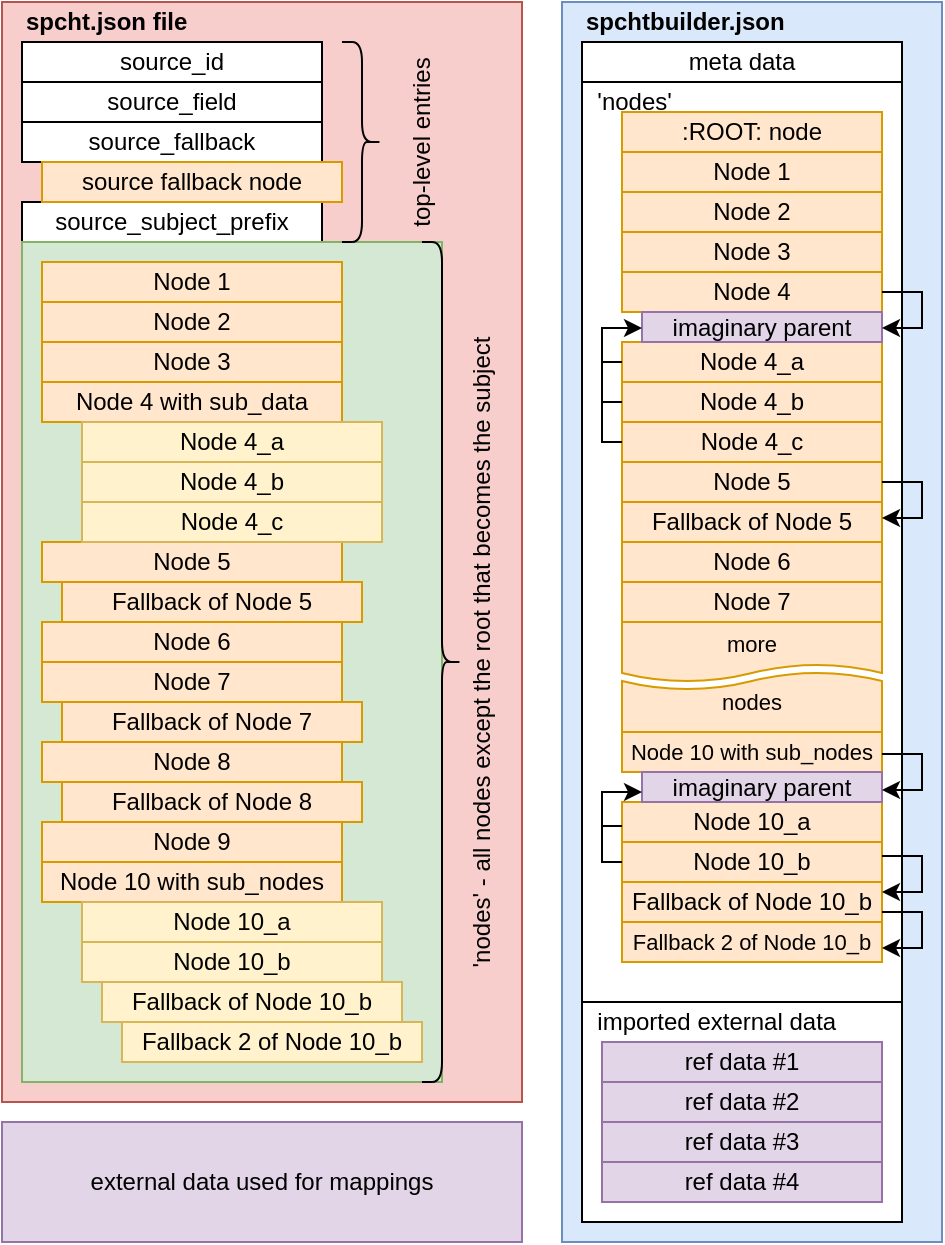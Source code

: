 <mxfile version="16.6.1" type="device"><diagram id="4I0pGFUYPl2344N--Hj8" name="Page-1"><mxGraphModel dx="813" dy="459" grid="1" gridSize="10" guides="1" tooltips="1" connect="1" arrows="1" fold="1" page="1" pageScale="1" pageWidth="1654" pageHeight="1169" math="0" shadow="0"><root><mxCell id="0"/><mxCell id="1" parent="0"/><mxCell id="HKCAvlTjTk_x5vK0jLI4-1" value="" style="rounded=0;whiteSpace=wrap;html=1;fillColor=#f8cecc;strokeColor=#b85450;" vertex="1" parent="1"><mxGeometry x="40" y="30" width="260" height="550" as="geometry"/></mxCell><mxCell id="HKCAvlTjTk_x5vK0jLI4-2" value="source_id" style="rounded=0;whiteSpace=wrap;html=1;" vertex="1" parent="1"><mxGeometry x="50" y="50" width="150" height="20" as="geometry"/></mxCell><mxCell id="HKCAvlTjTk_x5vK0jLI4-3" value="source_field" style="rounded=0;whiteSpace=wrap;html=1;" vertex="1" parent="1"><mxGeometry x="50" y="70" width="150" height="20" as="geometry"/></mxCell><mxCell id="HKCAvlTjTk_x5vK0jLI4-4" value="source_fallback" style="rounded=0;whiteSpace=wrap;html=1;" vertex="1" parent="1"><mxGeometry x="50" y="90" width="150" height="20" as="geometry"/></mxCell><mxCell id="HKCAvlTjTk_x5vK0jLI4-5" value="source_subject_prefix" style="rounded=0;whiteSpace=wrap;html=1;" vertex="1" parent="1"><mxGeometry x="50" y="130" width="150" height="20" as="geometry"/></mxCell><mxCell id="HKCAvlTjTk_x5vK0jLI4-6" value="" style="rounded=0;whiteSpace=wrap;html=1;fillColor=#d5e8d4;strokeColor=#82b366;" vertex="1" parent="1"><mxGeometry x="50" y="150" width="210" height="420" as="geometry"/></mxCell><mxCell id="HKCAvlTjTk_x5vK0jLI4-7" value="external data used for mappings" style="rounded=0;whiteSpace=wrap;html=1;fillColor=#e1d5e7;strokeColor=#9673a6;" vertex="1" parent="1"><mxGeometry x="40" y="590" width="260" height="60" as="geometry"/></mxCell><mxCell id="HKCAvlTjTk_x5vK0jLI4-8" value="Node 1" style="rounded=0;whiteSpace=wrap;html=1;fillColor=#ffe6cc;strokeColor=#d79b00;" vertex="1" parent="1"><mxGeometry x="60" y="160" width="150" height="20" as="geometry"/></mxCell><mxCell id="HKCAvlTjTk_x5vK0jLI4-9" value="Node 2" style="rounded=0;whiteSpace=wrap;html=1;fillColor=#ffe6cc;strokeColor=#d79b00;" vertex="1" parent="1"><mxGeometry x="60" y="180" width="150" height="20" as="geometry"/></mxCell><mxCell id="HKCAvlTjTk_x5vK0jLI4-10" value="Node 3" style="rounded=0;whiteSpace=wrap;html=1;fillColor=#ffe6cc;strokeColor=#d79b00;" vertex="1" parent="1"><mxGeometry x="60" y="200" width="150" height="20" as="geometry"/></mxCell><mxCell id="HKCAvlTjTk_x5vK0jLI4-11" value="Node 4 with sub_data" style="rounded=0;whiteSpace=wrap;html=1;fillColor=#ffe6cc;strokeColor=#d79b00;" vertex="1" parent="1"><mxGeometry x="60" y="220" width="150" height="20" as="geometry"/></mxCell><mxCell id="HKCAvlTjTk_x5vK0jLI4-12" value="Node 4_a" style="rounded=0;whiteSpace=wrap;html=1;fillColor=#fff2cc;strokeColor=#d6b656;" vertex="1" parent="1"><mxGeometry x="80" y="240" width="150" height="20" as="geometry"/></mxCell><mxCell id="HKCAvlTjTk_x5vK0jLI4-13" value="Node 5" style="rounded=0;whiteSpace=wrap;html=1;fillColor=#ffe6cc;strokeColor=#d79b00;" vertex="1" parent="1"><mxGeometry x="60" y="300" width="150" height="20" as="geometry"/></mxCell><mxCell id="HKCAvlTjTk_x5vK0jLI4-14" value="Node 4_b" style="rounded=0;whiteSpace=wrap;html=1;fillColor=#fff2cc;strokeColor=#d6b656;" vertex="1" parent="1"><mxGeometry x="80" y="260" width="150" height="20" as="geometry"/></mxCell><mxCell id="HKCAvlTjTk_x5vK0jLI4-15" value="Node 4_c" style="rounded=0;whiteSpace=wrap;html=1;fillColor=#fff2cc;strokeColor=#d6b656;" vertex="1" parent="1"><mxGeometry x="80" y="280" width="150" height="20" as="geometry"/></mxCell><mxCell id="HKCAvlTjTk_x5vK0jLI4-17" value="Fallback of Node 5" style="rounded=0;whiteSpace=wrap;html=1;fillColor=#ffe6cc;strokeColor=#d79b00;" vertex="1" parent="1"><mxGeometry x="70" y="320" width="150" height="20" as="geometry"/></mxCell><mxCell id="HKCAvlTjTk_x5vK0jLI4-18" value="Node 6" style="rounded=0;whiteSpace=wrap;html=1;fillColor=#ffe6cc;strokeColor=#d79b00;" vertex="1" parent="1"><mxGeometry x="60" y="340" width="150" height="20" as="geometry"/></mxCell><mxCell id="HKCAvlTjTk_x5vK0jLI4-19" value="Node 7" style="rounded=0;whiteSpace=wrap;html=1;fillColor=#ffe6cc;strokeColor=#d79b00;" vertex="1" parent="1"><mxGeometry x="60" y="360" width="150" height="20" as="geometry"/></mxCell><mxCell id="HKCAvlTjTk_x5vK0jLI4-20" value="Fallback of Node 7" style="rounded=0;whiteSpace=wrap;html=1;fillColor=#ffe6cc;strokeColor=#d79b00;" vertex="1" parent="1"><mxGeometry x="70" y="380" width="150" height="20" as="geometry"/></mxCell><mxCell id="HKCAvlTjTk_x5vK0jLI4-21" value="Node 8" style="rounded=0;whiteSpace=wrap;html=1;fillColor=#ffe6cc;strokeColor=#d79b00;" vertex="1" parent="1"><mxGeometry x="60" y="400" width="150" height="20" as="geometry"/></mxCell><mxCell id="HKCAvlTjTk_x5vK0jLI4-22" value="Fallback of Node 8" style="rounded=0;whiteSpace=wrap;html=1;fillColor=#ffe6cc;strokeColor=#d79b00;" vertex="1" parent="1"><mxGeometry x="70" y="420" width="150" height="20" as="geometry"/></mxCell><mxCell id="HKCAvlTjTk_x5vK0jLI4-23" value="Node 9" style="rounded=0;whiteSpace=wrap;html=1;fillColor=#ffe6cc;strokeColor=#d79b00;" vertex="1" parent="1"><mxGeometry x="60" y="440" width="150" height="20" as="geometry"/></mxCell><mxCell id="HKCAvlTjTk_x5vK0jLI4-24" value="Node 10 with sub_nodes" style="rounded=0;whiteSpace=wrap;html=1;fillColor=#ffe6cc;strokeColor=#d79b00;" vertex="1" parent="1"><mxGeometry x="60" y="460" width="150" height="20" as="geometry"/></mxCell><mxCell id="HKCAvlTjTk_x5vK0jLI4-25" value="Node 10_a" style="rounded=0;whiteSpace=wrap;html=1;fillColor=#fff2cc;strokeColor=#d6b656;" vertex="1" parent="1"><mxGeometry x="80" y="480" width="150" height="20" as="geometry"/></mxCell><mxCell id="HKCAvlTjTk_x5vK0jLI4-26" value="Node 10_b" style="rounded=0;whiteSpace=wrap;html=1;fillColor=#fff2cc;strokeColor=#d6b656;" vertex="1" parent="1"><mxGeometry x="80" y="500" width="150" height="20" as="geometry"/></mxCell><mxCell id="HKCAvlTjTk_x5vK0jLI4-27" value="Fallback of Node 10_b" style="rounded=0;whiteSpace=wrap;html=1;fillColor=#fff2cc;strokeColor=#d6b656;" vertex="1" parent="1"><mxGeometry x="90" y="520" width="150" height="20" as="geometry"/></mxCell><mxCell id="HKCAvlTjTk_x5vK0jLI4-28" value="Fallback 2 of Node 10_b" style="rounded=0;whiteSpace=wrap;html=1;fillColor=#fff2cc;strokeColor=#d6b656;" vertex="1" parent="1"><mxGeometry x="100" y="540" width="150" height="20" as="geometry"/></mxCell><mxCell id="HKCAvlTjTk_x5vK0jLI4-29" value="source fallback node" style="rounded=0;whiteSpace=wrap;html=1;fillColor=#ffe6cc;strokeColor=#d79b00;" vertex="1" parent="1"><mxGeometry x="60" y="110" width="150" height="20" as="geometry"/></mxCell><mxCell id="HKCAvlTjTk_x5vK0jLI4-30" value="&lt;b&gt;spcht.json file&lt;br&gt;&lt;/b&gt;" style="text;html=1;strokeColor=none;fillColor=none;align=left;verticalAlign=middle;whiteSpace=wrap;rounded=0;" vertex="1" parent="1"><mxGeometry x="50" y="30" width="230" height="20" as="geometry"/></mxCell><mxCell id="HKCAvlTjTk_x5vK0jLI4-31" value="" style="shape=curlyBracket;whiteSpace=wrap;html=1;rounded=1;flipH=1;fontFamily=Helvetica;" vertex="1" parent="1"><mxGeometry x="210" y="50" width="20" height="100" as="geometry"/></mxCell><mxCell id="HKCAvlTjTk_x5vK0jLI4-32" value="top-level entries" style="text;html=1;strokeColor=none;fillColor=none;align=center;verticalAlign=middle;whiteSpace=wrap;rounded=0;fontFamily=Helvetica;rotation=-90;" vertex="1" parent="1"><mxGeometry x="200" y="85" width="100" height="30" as="geometry"/></mxCell><mxCell id="HKCAvlTjTk_x5vK0jLI4-33" value="" style="shape=curlyBracket;whiteSpace=wrap;html=1;rounded=1;flipH=1;fontFamily=Helvetica;" vertex="1" parent="1"><mxGeometry x="250" y="150" width="20" height="420" as="geometry"/></mxCell><mxCell id="HKCAvlTjTk_x5vK0jLI4-34" value="'nodes' - all nodes except the root that becomes the subject" style="text;html=1;strokeColor=none;fillColor=none;align=center;verticalAlign=middle;whiteSpace=wrap;rounded=0;fontFamily=Helvetica;rotation=-90;" vertex="1" parent="1"><mxGeometry x="70" y="340" width="420" height="30" as="geometry"/></mxCell><mxCell id="HKCAvlTjTk_x5vK0jLI4-36" value="" style="rounded=0;whiteSpace=wrap;html=1;fontFamily=Helvetica;fillColor=#dae8fc;strokeColor=#6c8ebf;" vertex="1" parent="1"><mxGeometry x="320" y="30" width="190" height="620" as="geometry"/></mxCell><mxCell id="HKCAvlTjTk_x5vK0jLI4-37" value="meta data" style="rounded=0;whiteSpace=wrap;html=1;" vertex="1" parent="1"><mxGeometry x="330" y="50" width="160" height="20" as="geometry"/></mxCell><mxCell id="HKCAvlTjTk_x5vK0jLI4-38" value="" style="rounded=0;whiteSpace=wrap;html=1;" vertex="1" parent="1"><mxGeometry x="330" y="70" width="160" height="460" as="geometry"/></mxCell><mxCell id="HKCAvlTjTk_x5vK0jLI4-39" value="&amp;nbsp; 'nodes'" style="text;html=1;strokeColor=none;fillColor=none;align=left;verticalAlign=middle;whiteSpace=wrap;rounded=0;fontFamily=Helvetica;" vertex="1" parent="1"><mxGeometry x="329" y="70" width="140" height="20" as="geometry"/></mxCell><mxCell id="HKCAvlTjTk_x5vK0jLI4-40" value=":ROOT: node" style="rounded=0;whiteSpace=wrap;html=1;fillColor=#ffe6cc;strokeColor=#d79b00;" vertex="1" parent="1"><mxGeometry x="350" y="85" width="130" height="20" as="geometry"/></mxCell><mxCell id="HKCAvlTjTk_x5vK0jLI4-41" value="Node 1" style="rounded=0;whiteSpace=wrap;html=1;fillColor=#ffe6cc;strokeColor=#d79b00;" vertex="1" parent="1"><mxGeometry x="350" y="105" width="130" height="20" as="geometry"/></mxCell><mxCell id="HKCAvlTjTk_x5vK0jLI4-42" value="Node 2" style="rounded=0;whiteSpace=wrap;html=1;fillColor=#ffe6cc;strokeColor=#d79b00;" vertex="1" parent="1"><mxGeometry x="350" y="125" width="130" height="20" as="geometry"/></mxCell><mxCell id="HKCAvlTjTk_x5vK0jLI4-43" value="Node 3" style="rounded=0;whiteSpace=wrap;html=1;fillColor=#ffe6cc;strokeColor=#d79b00;" vertex="1" parent="1"><mxGeometry x="350" y="145" width="130" height="20" as="geometry"/></mxCell><mxCell id="HKCAvlTjTk_x5vK0jLI4-44" value="Node 4" style="rounded=0;whiteSpace=wrap;html=1;fillColor=#ffe6cc;strokeColor=#d79b00;" vertex="1" parent="1"><mxGeometry x="350" y="165" width="130" height="20" as="geometry"/></mxCell><mxCell id="HKCAvlTjTk_x5vK0jLI4-45" value="Node 5" style="rounded=0;whiteSpace=wrap;html=1;fillColor=#ffe6cc;strokeColor=#d79b00;" vertex="1" parent="1"><mxGeometry x="350" y="260" width="130" height="20" as="geometry"/></mxCell><mxCell id="HKCAvlTjTk_x5vK0jLI4-46" value="Node 4_a" style="rounded=0;whiteSpace=wrap;html=1;fillColor=#ffe6cc;strokeColor=#d79b00;" vertex="1" parent="1"><mxGeometry x="350" y="200" width="130" height="20" as="geometry"/></mxCell><mxCell id="HKCAvlTjTk_x5vK0jLI4-47" value="Node 4_b" style="rounded=0;whiteSpace=wrap;html=1;fillColor=#ffe6cc;strokeColor=#d79b00;" vertex="1" parent="1"><mxGeometry x="350" y="220" width="130" height="20" as="geometry"/></mxCell><mxCell id="HKCAvlTjTk_x5vK0jLI4-48" value="Node 4_c" style="rounded=0;whiteSpace=wrap;html=1;fillColor=#ffe6cc;strokeColor=#d79b00;" vertex="1" parent="1"><mxGeometry x="350" y="240" width="130" height="20" as="geometry"/></mxCell><mxCell id="HKCAvlTjTk_x5vK0jLI4-49" value="imaginary parent" style="rounded=0;whiteSpace=wrap;html=1;fontFamily=Helvetica;fillColor=#e1d5e7;strokeColor=#9673a6;" vertex="1" parent="1"><mxGeometry x="360" y="185" width="120" height="15" as="geometry"/></mxCell><mxCell id="HKCAvlTjTk_x5vK0jLI4-51" value="" style="endArrow=classic;html=1;rounded=0;fontFamily=Helvetica;exitX=1;exitY=0.5;exitDx=0;exitDy=0;" edge="1" parent="1" source="HKCAvlTjTk_x5vK0jLI4-44"><mxGeometry width="50" height="50" relative="1" as="geometry"><mxPoint x="500" y="220" as="sourcePoint"/><mxPoint x="480" y="193" as="targetPoint"/><Array as="points"><mxPoint x="500" y="175"/><mxPoint x="500" y="193"/></Array></mxGeometry></mxCell><mxCell id="HKCAvlTjTk_x5vK0jLI4-52" value="" style="endArrow=classic;html=1;rounded=0;fontFamily=Helvetica;exitX=0;exitY=0.5;exitDx=0;exitDy=0;" edge="1" parent="1" source="HKCAvlTjTk_x5vK0jLI4-46"><mxGeometry width="50" height="50" relative="1" as="geometry"><mxPoint x="309" y="220" as="sourcePoint"/><mxPoint x="360" y="193" as="targetPoint"/><Array as="points"><mxPoint x="340" y="210"/><mxPoint x="340" y="193"/></Array></mxGeometry></mxCell><mxCell id="HKCAvlTjTk_x5vK0jLI4-54" value="" style="endArrow=none;html=1;rounded=0;fontFamily=Helvetica;entryX=0;entryY=0.5;entryDx=0;entryDy=0;" edge="1" parent="1" target="HKCAvlTjTk_x5vK0jLI4-47"><mxGeometry width="50" height="50" relative="1" as="geometry"><mxPoint x="340" y="210" as="sourcePoint"/><mxPoint x="380" y="220" as="targetPoint"/><Array as="points"><mxPoint x="340" y="230"/></Array></mxGeometry></mxCell><mxCell id="HKCAvlTjTk_x5vK0jLI4-55" value="" style="endArrow=none;html=1;rounded=0;fontFamily=Helvetica;entryX=0;entryY=0.5;entryDx=0;entryDy=0;" edge="1" parent="1"><mxGeometry width="50" height="50" relative="1" as="geometry"><mxPoint x="340" y="230" as="sourcePoint"/><mxPoint x="350" y="250" as="targetPoint"/><Array as="points"><mxPoint x="340" y="250"/></Array></mxGeometry></mxCell><mxCell id="HKCAvlTjTk_x5vK0jLI4-56" value="Fallback of Node 5" style="rounded=0;whiteSpace=wrap;html=1;fillColor=#ffe6cc;strokeColor=#d79b00;" vertex="1" parent="1"><mxGeometry x="350" y="280" width="130" height="20" as="geometry"/></mxCell><mxCell id="HKCAvlTjTk_x5vK0jLI4-57" value="" style="endArrow=classic;html=1;rounded=0;fontFamily=Helvetica;exitX=1;exitY=0.5;exitDx=0;exitDy=0;" edge="1" parent="1"><mxGeometry width="50" height="50" relative="1" as="geometry"><mxPoint x="480" y="270" as="sourcePoint"/><mxPoint x="480" y="288" as="targetPoint"/><Array as="points"><mxPoint x="500" y="270"/><mxPoint x="500" y="288"/></Array></mxGeometry></mxCell><mxCell id="HKCAvlTjTk_x5vK0jLI4-58" value="&lt;font style=&quot;font-size: 11px&quot;&gt;Node 10 with sub_nodes&lt;/font&gt;" style="rounded=0;whiteSpace=wrap;html=1;fillColor=#ffe6cc;strokeColor=#d79b00;" vertex="1" parent="1"><mxGeometry x="350" y="395" width="130" height="20" as="geometry"/></mxCell><mxCell id="HKCAvlTjTk_x5vK0jLI4-59" value="Node 10_a" style="rounded=0;whiteSpace=wrap;html=1;fillColor=#ffe6cc;strokeColor=#d79b00;" vertex="1" parent="1"><mxGeometry x="350" y="430" width="130" height="20" as="geometry"/></mxCell><mxCell id="HKCAvlTjTk_x5vK0jLI4-60" value="Node 10_b" style="rounded=0;whiteSpace=wrap;html=1;fillColor=#ffe6cc;strokeColor=#d79b00;" vertex="1" parent="1"><mxGeometry x="350" y="450" width="130" height="20" as="geometry"/></mxCell><mxCell id="HKCAvlTjTk_x5vK0jLI4-61" value="Fallback of Node 10_b" style="rounded=0;whiteSpace=wrap;html=1;fillColor=#ffe6cc;strokeColor=#d79b00;" vertex="1" parent="1"><mxGeometry x="350" y="470" width="130" height="20" as="geometry"/></mxCell><mxCell id="HKCAvlTjTk_x5vK0jLI4-62" value="&lt;font style=&quot;font-size: 11px&quot;&gt;Fallback 2 of Node 10_b&lt;/font&gt;" style="rounded=0;whiteSpace=wrap;html=1;fillColor=#ffe6cc;strokeColor=#d79b00;" vertex="1" parent="1"><mxGeometry x="350" y="490" width="130" height="20" as="geometry"/></mxCell><mxCell id="HKCAvlTjTk_x5vK0jLI4-63" value="imaginary parent" style="rounded=0;whiteSpace=wrap;html=1;fontFamily=Helvetica;fillColor=#e1d5e7;strokeColor=#9673a6;" vertex="1" parent="1"><mxGeometry x="360" y="415" width="120" height="15" as="geometry"/></mxCell><mxCell id="HKCAvlTjTk_x5vK0jLI4-64" value="" style="endArrow=classic;html=1;rounded=0;fontFamily=Helvetica;exitX=1;exitY=0.5;exitDx=0;exitDy=0;" edge="1" parent="1"><mxGeometry width="50" height="50" relative="1" as="geometry"><mxPoint x="480" y="406" as="sourcePoint"/><mxPoint x="480" y="424" as="targetPoint"/><Array as="points"><mxPoint x="500" y="406"/><mxPoint x="500" y="424"/></Array></mxGeometry></mxCell><mxCell id="HKCAvlTjTk_x5vK0jLI4-65" value="" style="endArrow=classic;html=1;rounded=0;fontFamily=Helvetica;exitX=0;exitY=0.5;exitDx=0;exitDy=0;" edge="1" parent="1"><mxGeometry width="50" height="50" relative="1" as="geometry"><mxPoint x="350" y="442" as="sourcePoint"/><mxPoint x="360" y="425" as="targetPoint"/><Array as="points"><mxPoint x="340" y="442"/><mxPoint x="340" y="425"/></Array></mxGeometry></mxCell><mxCell id="HKCAvlTjTk_x5vK0jLI4-66" value="" style="endArrow=none;html=1;rounded=0;fontFamily=Helvetica;entryX=0;entryY=0.5;entryDx=0;entryDy=0;" edge="1" parent="1"><mxGeometry width="50" height="50" relative="1" as="geometry"><mxPoint x="340" y="440" as="sourcePoint"/><mxPoint x="350" y="460" as="targetPoint"/><Array as="points"><mxPoint x="340" y="460"/></Array></mxGeometry></mxCell><mxCell id="HKCAvlTjTk_x5vK0jLI4-67" value="" style="endArrow=classic;html=1;rounded=0;fontFamily=Helvetica;exitX=1;exitY=0.5;exitDx=0;exitDy=0;" edge="1" parent="1"><mxGeometry width="50" height="50" relative="1" as="geometry"><mxPoint x="480" y="457" as="sourcePoint"/><mxPoint x="480" y="475" as="targetPoint"/><Array as="points"><mxPoint x="500" y="457"/><mxPoint x="500" y="475"/></Array></mxGeometry></mxCell><mxCell id="HKCAvlTjTk_x5vK0jLI4-68" value="" style="endArrow=classic;html=1;rounded=0;fontFamily=Helvetica;exitX=1;exitY=0.5;exitDx=0;exitDy=0;" edge="1" parent="1"><mxGeometry width="50" height="50" relative="1" as="geometry"><mxPoint x="480" y="485" as="sourcePoint"/><mxPoint x="480" y="503" as="targetPoint"/><Array as="points"><mxPoint x="500" y="485"/><mxPoint x="500" y="503"/></Array></mxGeometry></mxCell><mxCell id="HKCAvlTjTk_x5vK0jLI4-69" value="&lt;b&gt;spchtbuilder.json&lt;/b&gt;" style="text;html=1;strokeColor=none;fillColor=none;align=left;verticalAlign=middle;whiteSpace=wrap;rounded=0;" vertex="1" parent="1"><mxGeometry x="330" y="30" width="170" height="20" as="geometry"/></mxCell><mxCell id="HKCAvlTjTk_x5vK0jLI4-70" value="Node 6" style="rounded=0;whiteSpace=wrap;html=1;fillColor=#ffe6cc;strokeColor=#d79b00;" vertex="1" parent="1"><mxGeometry x="350" y="300" width="130" height="20" as="geometry"/></mxCell><mxCell id="HKCAvlTjTk_x5vK0jLI4-71" value="Node 7" style="rounded=0;whiteSpace=wrap;html=1;fillColor=#ffe6cc;strokeColor=#d79b00;" vertex="1" parent="1"><mxGeometry x="350" y="320" width="130" height="20" as="geometry"/></mxCell><mxCell id="HKCAvlTjTk_x5vK0jLI4-73" value="more" style="shape=document;whiteSpace=wrap;html=1;boundedLbl=1;fontFamily=Helvetica;fontSize=11;fillColor=#ffe6cc;strokeColor=#d79b00;" vertex="1" parent="1"><mxGeometry x="350" y="340" width="130" height="30" as="geometry"/></mxCell><mxCell id="HKCAvlTjTk_x5vK0jLI4-74" value="" style="shape=document;whiteSpace=wrap;html=1;boundedLbl=1;fontFamily=Helvetica;fontSize=11;rotation=-180;fillColor=#ffe6cc;strokeColor=#d79b00;" vertex="1" parent="1"><mxGeometry x="350" y="365" width="130" height="30" as="geometry"/></mxCell><mxCell id="HKCAvlTjTk_x5vK0jLI4-75" value="nodes" style="text;html=1;strokeColor=none;fillColor=none;align=center;verticalAlign=middle;whiteSpace=wrap;rounded=0;fontFamily=Helvetica;fontSize=11;" vertex="1" parent="1"><mxGeometry x="385" y="365" width="60" height="30" as="geometry"/></mxCell><mxCell id="HKCAvlTjTk_x5vK0jLI4-76" value="" style="rounded=0;whiteSpace=wrap;html=1;fontFamily=Helvetica;fontSize=11;" vertex="1" parent="1"><mxGeometry x="330" y="530" width="160" height="110" as="geometry"/></mxCell><mxCell id="HKCAvlTjTk_x5vK0jLI4-77" value="ref data #1" style="rounded=0;whiteSpace=wrap;html=1;fillColor=#e1d5e7;strokeColor=#9673a6;" vertex="1" parent="1"><mxGeometry x="340" y="550" width="140" height="20" as="geometry"/></mxCell><mxCell id="HKCAvlTjTk_x5vK0jLI4-78" value="ref data #2" style="rounded=0;whiteSpace=wrap;html=1;fillColor=#e1d5e7;strokeColor=#9673a6;" vertex="1" parent="1"><mxGeometry x="340" y="570" width="140" height="20" as="geometry"/></mxCell><mxCell id="HKCAvlTjTk_x5vK0jLI4-79" value="ref data #3" style="rounded=0;whiteSpace=wrap;html=1;fillColor=#e1d5e7;strokeColor=#9673a6;" vertex="1" parent="1"><mxGeometry x="340" y="590" width="140" height="20" as="geometry"/></mxCell><mxCell id="HKCAvlTjTk_x5vK0jLI4-80" value="ref data #4" style="rounded=0;whiteSpace=wrap;html=1;fillColor=#e1d5e7;strokeColor=#9673a6;" vertex="1" parent="1"><mxGeometry x="340" y="610" width="140" height="20" as="geometry"/></mxCell><mxCell id="HKCAvlTjTk_x5vK0jLI4-82" value="&amp;nbsp; imported external data" style="text;html=1;strokeColor=none;fillColor=none;align=left;verticalAlign=middle;whiteSpace=wrap;rounded=0;fontFamily=Helvetica;" vertex="1" parent="1"><mxGeometry x="329" y="530" width="140" height="20" as="geometry"/></mxCell></root></mxGraphModel></diagram></mxfile>